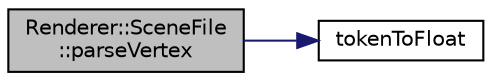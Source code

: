 digraph "Renderer::SceneFile::parseVertex"
{
  edge [fontname="Helvetica",fontsize="10",labelfontname="Helvetica",labelfontsize="10"];
  node [fontname="Helvetica",fontsize="10",shape=record];
  rankdir="LR";
  Node1 [label="Renderer::SceneFile\l::parseVertex",height=0.2,width=0.4,color="black", fillcolor="grey75", style="filled", fontcolor="black"];
  Node1 -> Node2 [color="midnightblue",fontsize="10",style="solid",fontname="Helvetica"];
  Node2 [label="tokenToFloat",height=0.2,width=0.4,color="black", fillcolor="white", style="filled",URL="$_string_utils_8cpp.html#ab602aec05d401dc633003bf507e9db8c",tooltip="tokenToFloat converts a string to a float "];
}
